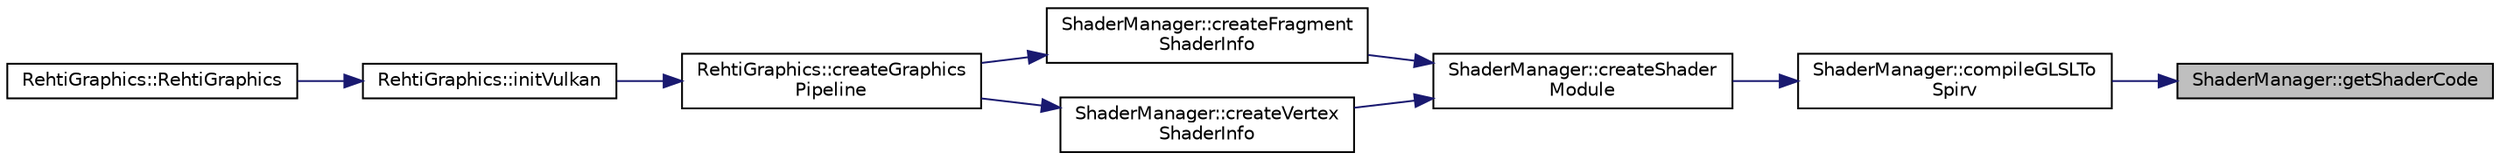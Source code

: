 digraph "ShaderManager::getShaderCode"
{
 // LATEX_PDF_SIZE
  edge [fontname="Helvetica",fontsize="10",labelfontname="Helvetica",labelfontsize="10"];
  node [fontname="Helvetica",fontsize="10",shape=record];
  rankdir="RL";
  Node1 [label="ShaderManager::getShaderCode",height=0.2,width=0.4,color="black", fillcolor="grey75", style="filled", fontcolor="black",tooltip="Returns the shader code as a string corresponding to the given stage and object type."];
  Node1 -> Node2 [dir="back",color="midnightblue",fontsize="10",style="solid",fontname="Helvetica"];
  Node2 [label="ShaderManager::compileGLSLTo\lSpirv",height=0.2,width=0.4,color="black", fillcolor="white", style="filled",URL="$namespaceShaderManager.html#a7b7005ce467ff4cb0465418eeae09c55",tooltip="Compiles a given GLSL code to SPIRV."];
  Node2 -> Node3 [dir="back",color="midnightblue",fontsize="10",style="solid",fontname="Helvetica"];
  Node3 [label="ShaderManager::createShader\lModule",height=0.2,width=0.4,color="black", fillcolor="white", style="filled",URL="$namespaceShaderManager.html#a72cac2147eeeaa5b2d4e8981579e3689",tooltip="Creates a shader module from a file."];
  Node3 -> Node4 [dir="back",color="midnightblue",fontsize="10",style="solid",fontname="Helvetica"];
  Node4 [label="ShaderManager::createFragment\lShaderInfo",height=0.2,width=0.4,color="black", fillcolor="white", style="filled",URL="$namespaceShaderManager.html#abfd9bcbabdfe3ea9c2341eff7fbb23e4",tooltip="Creates a fragment shader info to be used in pipeline creation."];
  Node4 -> Node5 [dir="back",color="midnightblue",fontsize="10",style="solid",fontname="Helvetica"];
  Node5 [label="RehtiGraphics::createGraphics\lPipeline",height=0.2,width=0.4,color="black", fillcolor="white", style="filled",URL="$classRehtiGraphics.html#ac307d6b1b052e5e07374056e833e01de",tooltip="Creates the graphics pipeline."];
  Node5 -> Node6 [dir="back",color="midnightblue",fontsize="10",style="solid",fontname="Helvetica"];
  Node6 [label="RehtiGraphics::initVulkan",height=0.2,width=0.4,color="black", fillcolor="white", style="filled",URL="$classRehtiGraphics.html#ae16a48c5465c048b9ca5c253506d25b3",tooltip="Initializes vulkan instance."];
  Node6 -> Node7 [dir="back",color="midnightblue",fontsize="10",style="solid",fontname="Helvetica"];
  Node7 [label="RehtiGraphics::RehtiGraphics",height=0.2,width=0.4,color="black", fillcolor="white", style="filled",URL="$classRehtiGraphics.html#add3c915e8b78854eaeacb0fc075f4469",tooltip="Initializes the graphics backend."];
  Node3 -> Node8 [dir="back",color="midnightblue",fontsize="10",style="solid",fontname="Helvetica"];
  Node8 [label="ShaderManager::createVertex\lShaderInfo",height=0.2,width=0.4,color="black", fillcolor="white", style="filled",URL="$namespaceShaderManager.html#ab64875c63a588c002e5f9f6b11faee1a",tooltip="Creates a vertex shader info to be used in pipeline creation."];
  Node8 -> Node5 [dir="back",color="midnightblue",fontsize="10",style="solid",fontname="Helvetica"];
}
